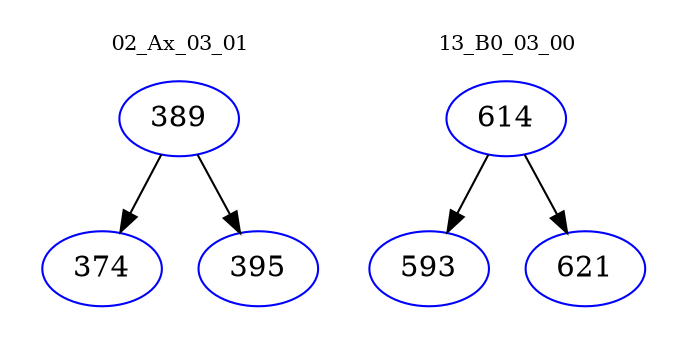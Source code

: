 digraph{
subgraph cluster_0 {
color = white
label = "02_Ax_03_01";
fontsize=10;
T0_389 [label="389", color="blue"]
T0_389 -> T0_374 [color="black"]
T0_374 [label="374", color="blue"]
T0_389 -> T0_395 [color="black"]
T0_395 [label="395", color="blue"]
}
subgraph cluster_1 {
color = white
label = "13_B0_03_00";
fontsize=10;
T1_614 [label="614", color="blue"]
T1_614 -> T1_593 [color="black"]
T1_593 [label="593", color="blue"]
T1_614 -> T1_621 [color="black"]
T1_621 [label="621", color="blue"]
}
}
